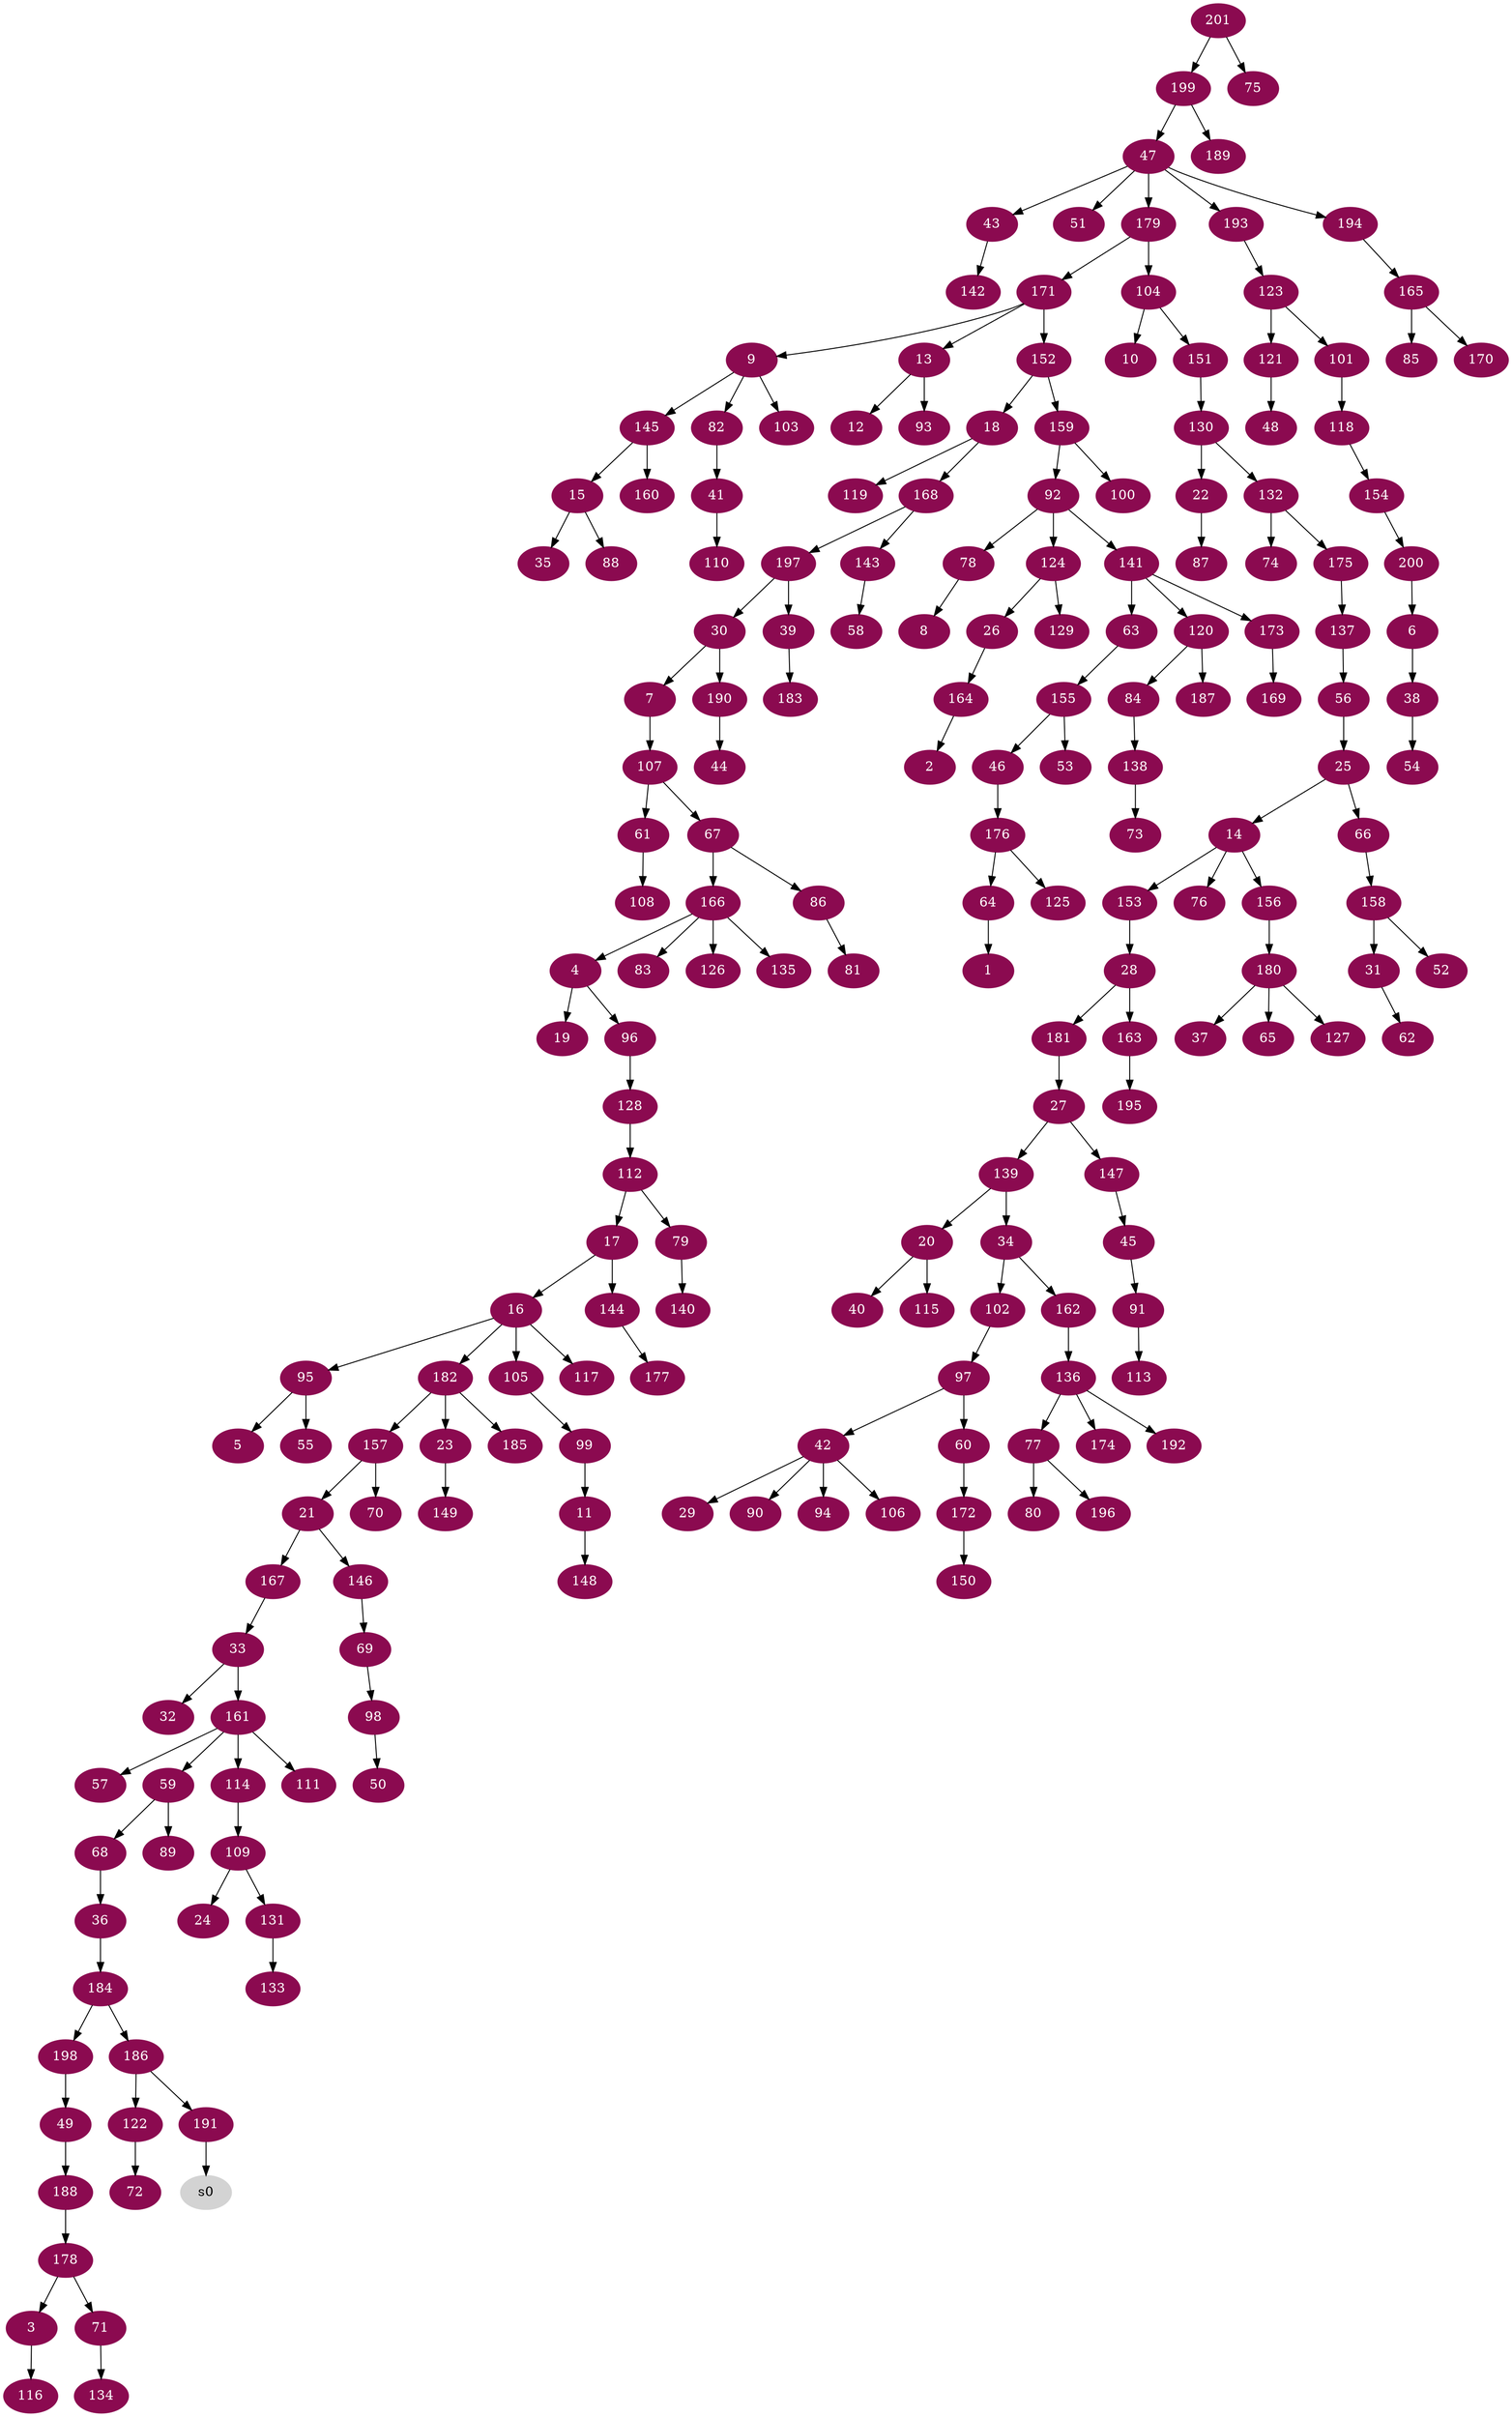 digraph G {
node [color=deeppink4, style=filled, fontcolor=white];
64 -> 1;
164 -> 2;
178 -> 3;
166 -> 4;
95 -> 5;
200 -> 6;
30 -> 7;
78 -> 8;
171 -> 9;
104 -> 10;
99 -> 11;
13 -> 12;
171 -> 13;
25 -> 14;
145 -> 15;
17 -> 16;
112 -> 17;
152 -> 18;
4 -> 19;
139 -> 20;
157 -> 21;
130 -> 22;
182 -> 23;
109 -> 24;
56 -> 25;
124 -> 26;
181 -> 27;
153 -> 28;
42 -> 29;
197 -> 30;
158 -> 31;
33 -> 32;
167 -> 33;
139 -> 34;
15 -> 35;
68 -> 36;
180 -> 37;
6 -> 38;
197 -> 39;
20 -> 40;
82 -> 41;
97 -> 42;
47 -> 43;
190 -> 44;
147 -> 45;
155 -> 46;
199 -> 47;
121 -> 48;
198 -> 49;
98 -> 50;
47 -> 51;
158 -> 52;
155 -> 53;
38 -> 54;
95 -> 55;
137 -> 56;
161 -> 57;
143 -> 58;
161 -> 59;
97 -> 60;
107 -> 61;
31 -> 62;
141 -> 63;
176 -> 64;
180 -> 65;
25 -> 66;
107 -> 67;
59 -> 68;
146 -> 69;
157 -> 70;
178 -> 71;
122 -> 72;
138 -> 73;
132 -> 74;
201 -> 75;
14 -> 76;
136 -> 77;
92 -> 78;
112 -> 79;
77 -> 80;
86 -> 81;
9 -> 82;
166 -> 83;
120 -> 84;
165 -> 85;
67 -> 86;
22 -> 87;
15 -> 88;
59 -> 89;
42 -> 90;
45 -> 91;
159 -> 92;
13 -> 93;
42 -> 94;
16 -> 95;
4 -> 96;
102 -> 97;
69 -> 98;
105 -> 99;
159 -> 100;
123 -> 101;
34 -> 102;
9 -> 103;
179 -> 104;
16 -> 105;
42 -> 106;
7 -> 107;
61 -> 108;
114 -> 109;
41 -> 110;
161 -> 111;
128 -> 112;
91 -> 113;
161 -> 114;
20 -> 115;
3 -> 116;
16 -> 117;
101 -> 118;
18 -> 119;
141 -> 120;
123 -> 121;
186 -> 122;
193 -> 123;
92 -> 124;
176 -> 125;
166 -> 126;
180 -> 127;
96 -> 128;
124 -> 129;
151 -> 130;
109 -> 131;
130 -> 132;
131 -> 133;
71 -> 134;
166 -> 135;
162 -> 136;
175 -> 137;
84 -> 138;
27 -> 139;
79 -> 140;
92 -> 141;
43 -> 142;
168 -> 143;
17 -> 144;
9 -> 145;
21 -> 146;
27 -> 147;
11 -> 148;
23 -> 149;
172 -> 150;
104 -> 151;
171 -> 152;
14 -> 153;
118 -> 154;
63 -> 155;
14 -> 156;
182 -> 157;
66 -> 158;
152 -> 159;
145 -> 160;
33 -> 161;
34 -> 162;
28 -> 163;
26 -> 164;
194 -> 165;
67 -> 166;
21 -> 167;
18 -> 168;
173 -> 169;
165 -> 170;
179 -> 171;
60 -> 172;
141 -> 173;
136 -> 174;
132 -> 175;
46 -> 176;
144 -> 177;
188 -> 178;
47 -> 179;
156 -> 180;
28 -> 181;
16 -> 182;
39 -> 183;
36 -> 184;
182 -> 185;
184 -> 186;
120 -> 187;
49 -> 188;
199 -> 189;
30 -> 190;
186 -> 191;
136 -> 192;
47 -> 193;
47 -> 194;
163 -> 195;
77 -> 196;
168 -> 197;
184 -> 198;
201 -> 199;
154 -> 200;
node [color=lightgrey, style=filled, fontcolor=black];
191 -> s0;
}
